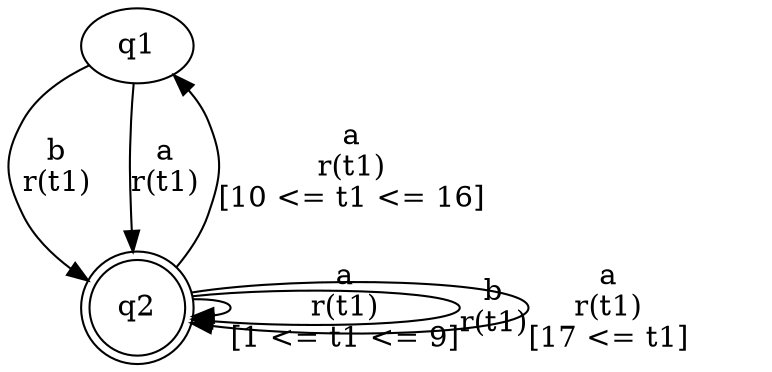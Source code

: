 digraph "tests_1/test22/solution500/solution" {
	q1[label=q1]
	q2[label=q2 shape=doublecircle]
	q1 -> q2[label="b\nr(t1)\n"]
	q2 -> q1[label="a\nr(t1)\n[10 <= t1 <= 16]"]
	q2 -> q2[label="a\nr(t1)\n[1 <= t1 <= 9]"]
	q2 -> q2[label="b\nr(t1)\n"]
	q2 -> q2[label="a\nr(t1)\n[17 <= t1]"]
	q1 -> q2[label="a\nr(t1)\n"]
}
